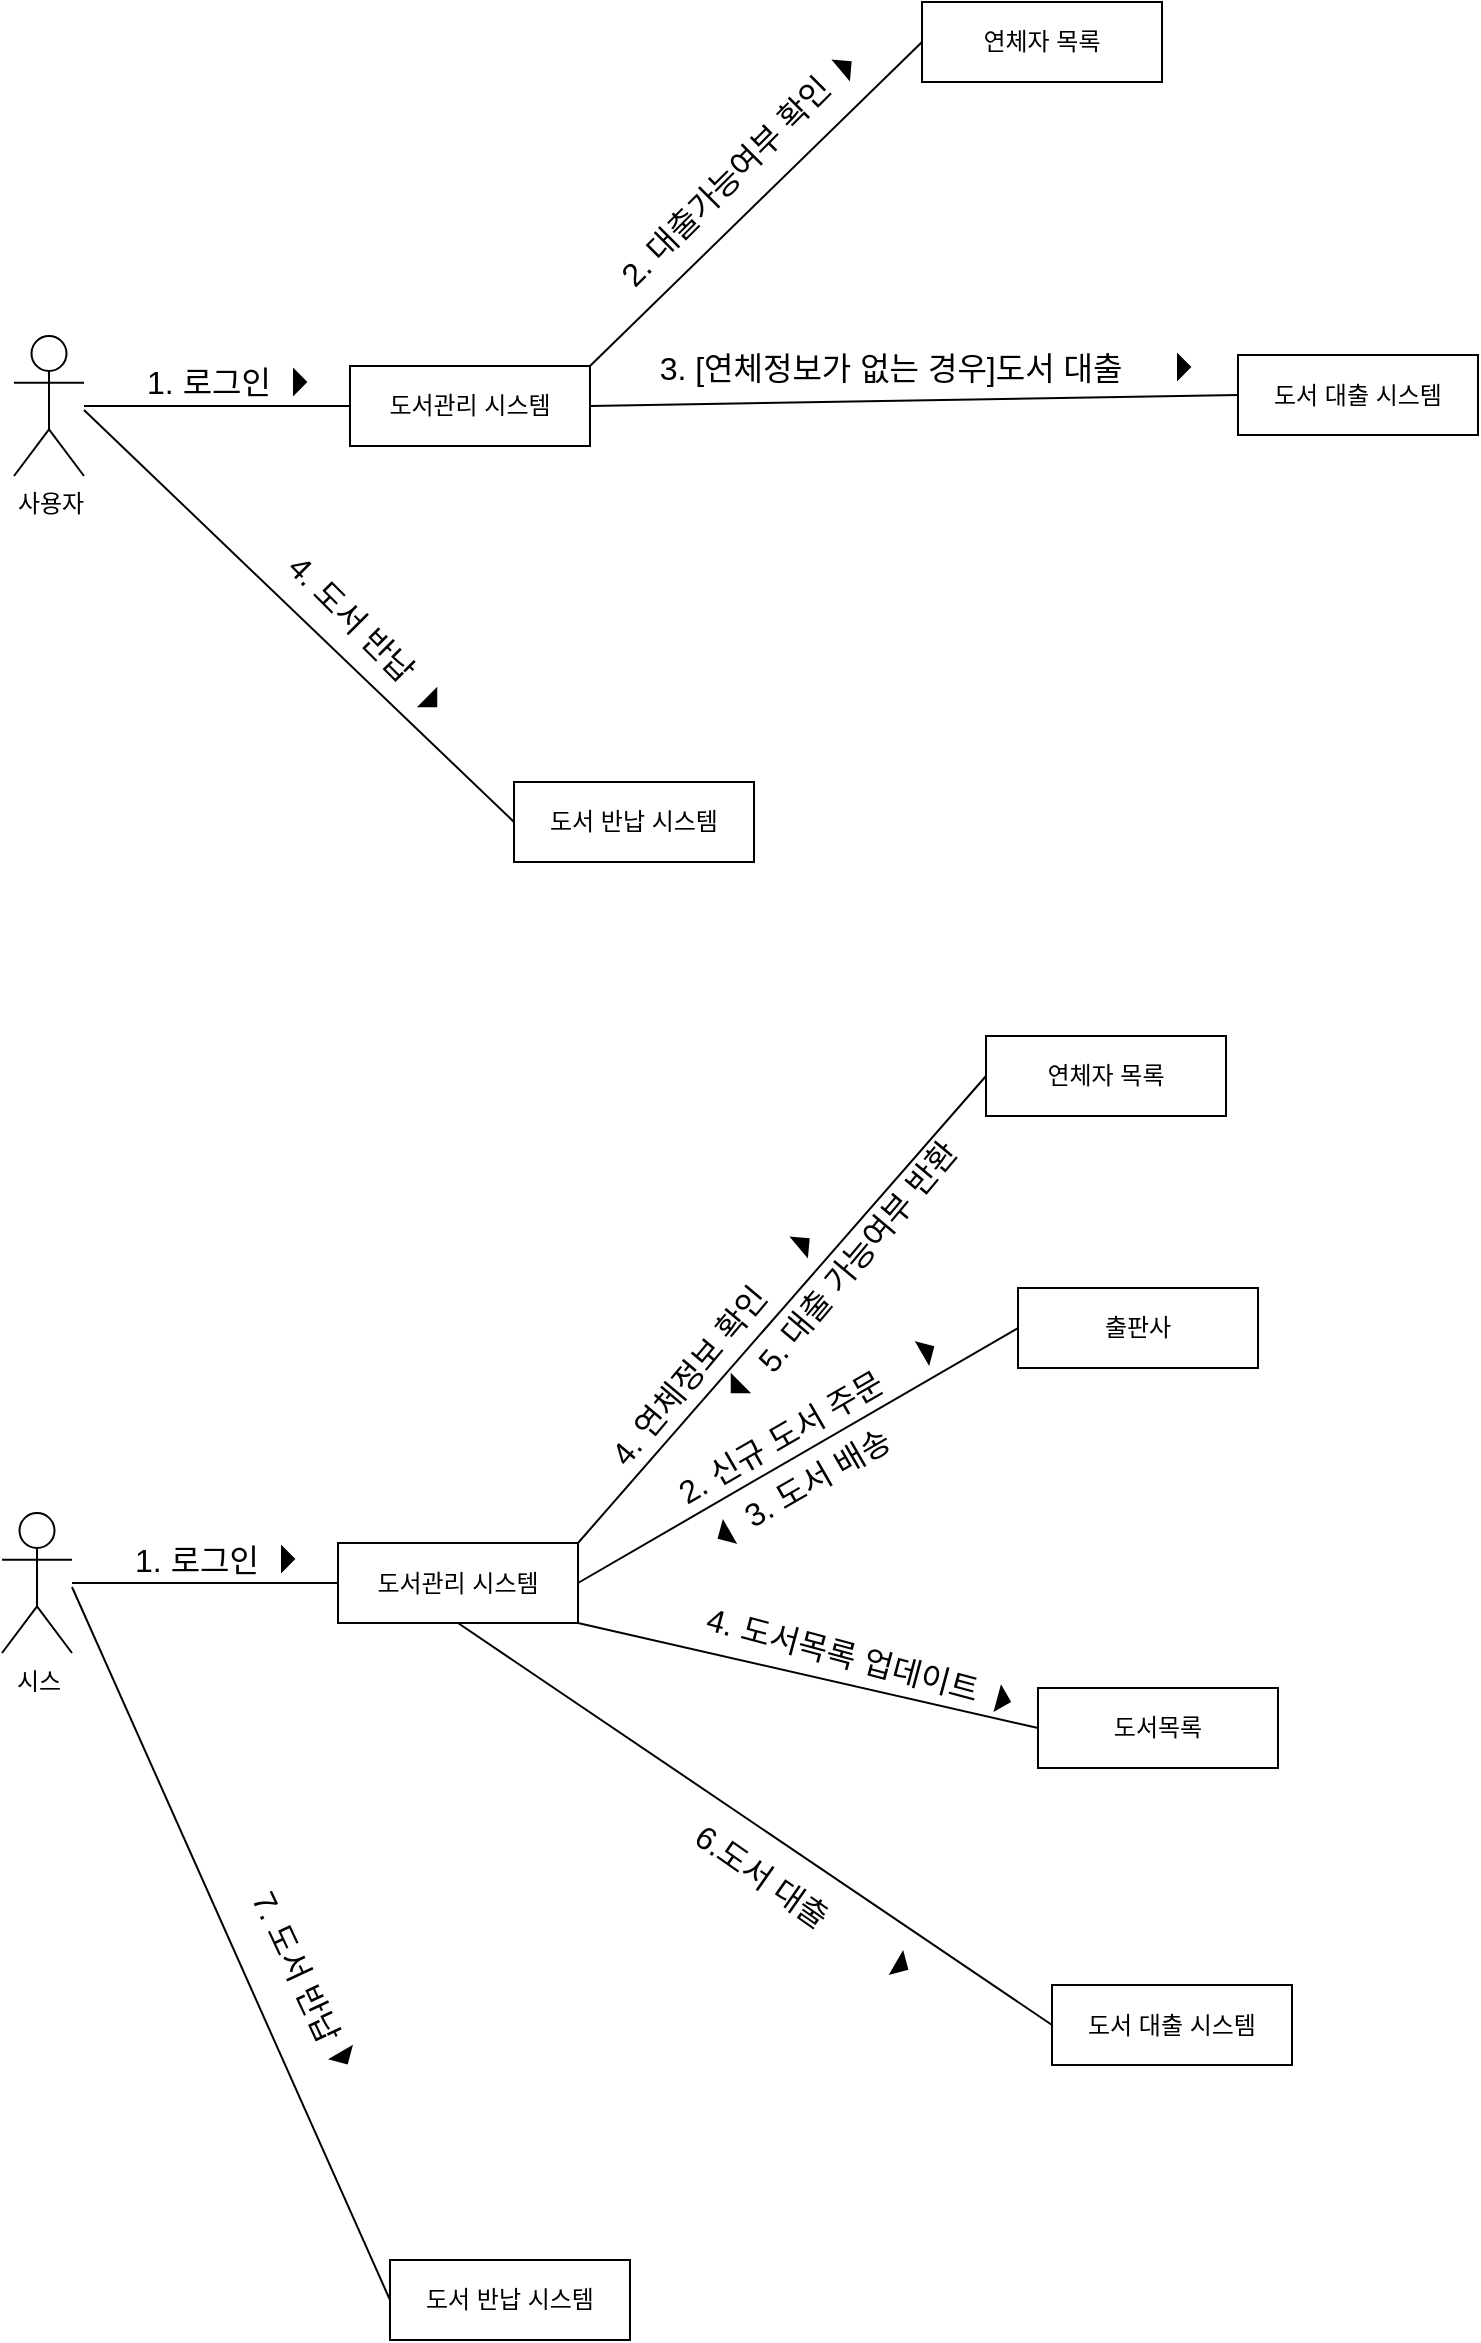 <mxfile version="24.4.8" type="github">
  <diagram name="페이지-1" id="SCZd--IrIVVPd145KPRW">
    <mxGraphModel dx="1424" dy="1974" grid="0" gridSize="10" guides="1" tooltips="1" connect="1" arrows="1" fold="1" page="0" pageScale="1" pageWidth="827" pageHeight="1169" math="0" shadow="0">
      <root>
        <mxCell id="0" />
        <mxCell id="1" parent="0" />
        <mxCell id="UKU5RorOPV4T0jWpBKqR-1" value="사용자" style="shape=umlActor;verticalLabelPosition=bottom;verticalAlign=top;html=1;" vertex="1" parent="1">
          <mxGeometry x="37" y="49" width="35" height="70" as="geometry" />
        </mxCell>
        <mxCell id="UKU5RorOPV4T0jWpBKqR-4" value="도서관리 시스템" style="fontStyle=0;html=1;whiteSpace=wrap;" vertex="1" parent="1">
          <mxGeometry x="205" y="64" width="120" height="40" as="geometry" />
        </mxCell>
        <mxCell id="UKU5RorOPV4T0jWpBKqR-9" value="" style="triangle;aspect=fixed;fillColor=strokeColor;" vertex="1" parent="1">
          <mxGeometry x="177" y="66" width="6" height="12" as="geometry" />
        </mxCell>
        <mxCell id="UKU5RorOPV4T0jWpBKqR-10" value="" style="endArrow=none;html=1;rounded=0;align=center;verticalAlign=bottom;labelBackgroundColor=none;fontSize=12;startSize=8;endSize=8;curved=1;entryX=0;entryY=0.5;entryDx=0;entryDy=0;" edge="1" parent="1" source="UKU5RorOPV4T0jWpBKqR-1" target="UKU5RorOPV4T0jWpBKqR-4">
          <mxGeometry relative="1" as="geometry">
            <mxPoint x="101" y="176" as="sourcePoint" />
            <mxPoint x="241" y="176" as="targetPoint" />
          </mxGeometry>
        </mxCell>
        <mxCell id="UKU5RorOPV4T0jWpBKqR-12" value="1. 로그인" style="text;html=1;align=center;verticalAlign=middle;resizable=0;points=[];autosize=1;strokeColor=none;fillColor=none;fontSize=16;" vertex="1" parent="1">
          <mxGeometry x="92" y="56.5" width="84" height="31" as="geometry" />
        </mxCell>
        <mxCell id="UKU5RorOPV4T0jWpBKqR-14" value="연체자 목록" style="fontStyle=0;html=1;whiteSpace=wrap;" vertex="1" parent="1">
          <mxGeometry x="491" y="-118" width="120" height="40" as="geometry" />
        </mxCell>
        <mxCell id="UKU5RorOPV4T0jWpBKqR-15" value="" style="triangle;aspect=fixed;fillColor=strokeColor;rotation=-40;" vertex="1" parent="1">
          <mxGeometry x="450" y="-92" width="6" height="12" as="geometry" />
        </mxCell>
        <mxCell id="UKU5RorOPV4T0jWpBKqR-16" value="" style="endArrow=none;html=1;rounded=0;align=center;verticalAlign=bottom;labelBackgroundColor=none;fontSize=12;startSize=8;endSize=8;curved=1;entryX=0;entryY=0.5;entryDx=0;entryDy=0;exitX=1;exitY=0;exitDx=0;exitDy=0;" edge="1" parent="1" target="UKU5RorOPV4T0jWpBKqR-14" source="UKU5RorOPV4T0jWpBKqR-4">
          <mxGeometry relative="1" as="geometry">
            <mxPoint x="308" y="-16" as="sourcePoint" />
            <mxPoint x="505" y="7.5" as="targetPoint" />
          </mxGeometry>
        </mxCell>
        <mxCell id="UKU5RorOPV4T0jWpBKqR-17" value="2. 대출가능여부 확인" style="text;html=1;align=center;verticalAlign=middle;resizable=0;points=[];autosize=1;strokeColor=none;fillColor=none;fontSize=16;rotation=-45;" vertex="1" parent="1">
          <mxGeometry x="308" y="-44" width="168" height="31" as="geometry" />
        </mxCell>
        <mxCell id="UKU5RorOPV4T0jWpBKqR-19" value="도서 반납 시스템" style="fontStyle=0;html=1;whiteSpace=wrap;" vertex="1" parent="1">
          <mxGeometry x="287" y="272" width="120" height="40" as="geometry" />
        </mxCell>
        <mxCell id="UKU5RorOPV4T0jWpBKqR-20" value="" style="triangle;aspect=fixed;fillColor=strokeColor;rotation=45;" vertex="1" parent="1">
          <mxGeometry x="243" y="226" width="6" height="12" as="geometry" />
        </mxCell>
        <mxCell id="UKU5RorOPV4T0jWpBKqR-21" value="" style="endArrow=none;html=1;rounded=0;align=center;verticalAlign=bottom;labelBackgroundColor=none;fontSize=12;startSize=8;endSize=8;curved=1;entryX=0;entryY=0.5;entryDx=0;entryDy=0;" edge="1" parent="1" target="UKU5RorOPV4T0jWpBKqR-19">
          <mxGeometry relative="1" as="geometry">
            <mxPoint x="72" y="86" as="sourcePoint" />
            <mxPoint x="529" y="185" as="targetPoint" />
          </mxGeometry>
        </mxCell>
        <mxCell id="UKU5RorOPV4T0jWpBKqR-22" value="4. 도서 반납" style="text;html=1;align=center;verticalAlign=middle;resizable=0;points=[];autosize=1;strokeColor=none;fillColor=none;fontSize=16;rotation=45;" vertex="1" parent="1">
          <mxGeometry x="154" y="174" width="104" height="31" as="geometry" />
        </mxCell>
        <mxCell id="UKU5RorOPV4T0jWpBKqR-23" value="도서 대출 시스템" style="fontStyle=0;html=1;whiteSpace=wrap;" vertex="1" parent="1">
          <mxGeometry x="649" y="58.5" width="120" height="40" as="geometry" />
        </mxCell>
        <mxCell id="UKU5RorOPV4T0jWpBKqR-24" value="" style="triangle;aspect=fixed;fillColor=strokeColor;rotation=0;" vertex="1" parent="1">
          <mxGeometry x="619" y="58.5" width="6" height="12" as="geometry" />
        </mxCell>
        <mxCell id="UKU5RorOPV4T0jWpBKqR-25" value="" style="endArrow=none;html=1;rounded=0;align=center;verticalAlign=bottom;labelBackgroundColor=none;fontSize=12;startSize=8;endSize=8;curved=1;entryX=0;entryY=0.5;entryDx=0;entryDy=0;exitX=1;exitY=0.5;exitDx=0;exitDy=0;" edge="1" parent="1" target="UKU5RorOPV4T0jWpBKqR-23" source="UKU5RorOPV4T0jWpBKqR-4">
          <mxGeometry relative="1" as="geometry">
            <mxPoint x="611" y="-98" as="sourcePoint" />
            <mxPoint x="815" y="3" as="targetPoint" />
          </mxGeometry>
        </mxCell>
        <mxCell id="UKU5RorOPV4T0jWpBKqR-26" value="3. [연체정보가 없는 경우]도서 대출" style="text;html=1;align=center;verticalAlign=middle;resizable=0;points=[];autosize=1;strokeColor=none;fillColor=none;fontSize=16;rotation=0;" vertex="1" parent="1">
          <mxGeometry x="342" y="49" width="266" height="31" as="geometry" />
        </mxCell>
        <mxCell id="UKU5RorOPV4T0jWpBKqR-34" value="시스" style="shape=umlActor;verticalLabelPosition=bottom;verticalAlign=top;html=1;" vertex="1" parent="1">
          <mxGeometry x="31" y="637.5" width="35" height="70" as="geometry" />
        </mxCell>
        <mxCell id="UKU5RorOPV4T0jWpBKqR-35" value="도서관리 시스템" style="fontStyle=0;html=1;whiteSpace=wrap;" vertex="1" parent="1">
          <mxGeometry x="199" y="652.5" width="120" height="40" as="geometry" />
        </mxCell>
        <mxCell id="UKU5RorOPV4T0jWpBKqR-36" value="" style="triangle;aspect=fixed;fillColor=strokeColor;" vertex="1" parent="1">
          <mxGeometry x="171" y="654.5" width="6" height="12" as="geometry" />
        </mxCell>
        <mxCell id="UKU5RorOPV4T0jWpBKqR-37" value="" style="endArrow=none;html=1;rounded=0;align=center;verticalAlign=bottom;labelBackgroundColor=none;fontSize=12;startSize=8;endSize=8;curved=1;entryX=0;entryY=0.5;entryDx=0;entryDy=0;" edge="1" parent="1" source="UKU5RorOPV4T0jWpBKqR-34" target="UKU5RorOPV4T0jWpBKqR-35">
          <mxGeometry relative="1" as="geometry">
            <mxPoint x="95" y="764.5" as="sourcePoint" />
            <mxPoint x="235" y="764.5" as="targetPoint" />
          </mxGeometry>
        </mxCell>
        <mxCell id="UKU5RorOPV4T0jWpBKqR-38" value="1. 로그인" style="text;html=1;align=center;verticalAlign=middle;resizable=0;points=[];autosize=1;strokeColor=none;fillColor=none;fontSize=16;" vertex="1" parent="1">
          <mxGeometry x="86" y="645" width="84" height="31" as="geometry" />
        </mxCell>
        <mxCell id="UKU5RorOPV4T0jWpBKqR-39" value="연체자 목록" style="fontStyle=0;html=1;whiteSpace=wrap;" vertex="1" parent="1">
          <mxGeometry x="523" y="399" width="120" height="40" as="geometry" />
        </mxCell>
        <mxCell id="UKU5RorOPV4T0jWpBKqR-40" value="" style="triangle;aspect=fixed;fillColor=strokeColor;rotation=-40;" vertex="1" parent="1">
          <mxGeometry x="429" y="496.5" width="6" height="12" as="geometry" />
        </mxCell>
        <mxCell id="UKU5RorOPV4T0jWpBKqR-41" value="" style="endArrow=none;html=1;rounded=0;align=center;verticalAlign=bottom;labelBackgroundColor=none;fontSize=12;startSize=8;endSize=8;curved=1;entryX=0;entryY=0.5;entryDx=0;entryDy=0;exitX=1;exitY=0;exitDx=0;exitDy=0;" edge="1" parent="1" source="UKU5RorOPV4T0jWpBKqR-35" target="UKU5RorOPV4T0jWpBKqR-39">
          <mxGeometry relative="1" as="geometry">
            <mxPoint x="302" y="572.5" as="sourcePoint" />
            <mxPoint x="499" y="596" as="targetPoint" />
          </mxGeometry>
        </mxCell>
        <mxCell id="UKU5RorOPV4T0jWpBKqR-42" value="4. 연체정보 확인" style="text;html=1;align=center;verticalAlign=middle;resizable=0;points=[];autosize=1;strokeColor=none;fillColor=none;fontSize=16;rotation=-50;" vertex="1" parent="1">
          <mxGeometry x="306" y="553.5" width="136" height="31" as="geometry" />
        </mxCell>
        <mxCell id="UKU5RorOPV4T0jWpBKqR-43" value="도서 반납 시스템" style="fontStyle=0;html=1;whiteSpace=wrap;" vertex="1" parent="1">
          <mxGeometry x="225" y="1011" width="120" height="40" as="geometry" />
        </mxCell>
        <mxCell id="UKU5RorOPV4T0jWpBKqR-44" value="" style="triangle;aspect=fixed;fillColor=strokeColor;rotation=60;" vertex="1" parent="1">
          <mxGeometry x="199" y="904" width="6" height="12" as="geometry" />
        </mxCell>
        <mxCell id="UKU5RorOPV4T0jWpBKqR-45" value="" style="endArrow=none;html=1;rounded=0;align=center;verticalAlign=bottom;labelBackgroundColor=none;fontSize=12;startSize=8;endSize=8;curved=1;entryX=0;entryY=0.5;entryDx=0;entryDy=0;" edge="1" parent="1" target="UKU5RorOPV4T0jWpBKqR-43">
          <mxGeometry relative="1" as="geometry">
            <mxPoint x="66" y="674.5" as="sourcePoint" />
            <mxPoint x="523" y="773.5" as="targetPoint" />
          </mxGeometry>
        </mxCell>
        <mxCell id="UKU5RorOPV4T0jWpBKqR-46" value="7. 도서 반납" style="text;html=1;align=center;verticalAlign=middle;resizable=0;points=[];autosize=1;strokeColor=none;fillColor=none;fontSize=16;rotation=65;" vertex="1" parent="1">
          <mxGeometry x="126" y="848.5" width="104" height="31" as="geometry" />
        </mxCell>
        <mxCell id="UKU5RorOPV4T0jWpBKqR-47" value="도서 대출 시스템" style="fontStyle=0;html=1;whiteSpace=wrap;" vertex="1" parent="1">
          <mxGeometry x="556" y="873.5" width="120" height="40" as="geometry" />
        </mxCell>
        <mxCell id="UKU5RorOPV4T0jWpBKqR-48" value="" style="triangle;aspect=fixed;fillColor=strokeColor;rotation=30;" vertex="1" parent="1">
          <mxGeometry x="478" y="858" width="6" height="12" as="geometry" />
        </mxCell>
        <mxCell id="UKU5RorOPV4T0jWpBKqR-49" value="" style="endArrow=none;html=1;rounded=0;align=center;verticalAlign=bottom;labelBackgroundColor=none;fontSize=12;startSize=8;endSize=8;curved=1;entryX=0;entryY=0.5;entryDx=0;entryDy=0;exitX=0.5;exitY=1;exitDx=0;exitDy=0;" edge="1" parent="1" target="UKU5RorOPV4T0jWpBKqR-47" source="UKU5RorOPV4T0jWpBKqR-35">
          <mxGeometry relative="1" as="geometry">
            <mxPoint x="605" y="490.5" as="sourcePoint" />
            <mxPoint x="809" y="591.5" as="targetPoint" />
          </mxGeometry>
        </mxCell>
        <mxCell id="UKU5RorOPV4T0jWpBKqR-50" value="6.도서 대출" style="text;html=1;align=center;verticalAlign=middle;resizable=0;points=[];autosize=1;strokeColor=none;fillColor=none;fontSize=16;rotation=35;" vertex="1" parent="1">
          <mxGeometry x="361" y="803" width="100" height="31" as="geometry" />
        </mxCell>
        <mxCell id="UKU5RorOPV4T0jWpBKqR-53" value="출판사" style="fontStyle=0;html=1;whiteSpace=wrap;" vertex="1" parent="1">
          <mxGeometry x="539" y="525" width="120" height="40" as="geometry" />
        </mxCell>
        <mxCell id="UKU5RorOPV4T0jWpBKqR-54" value="" style="triangle;aspect=fixed;fillColor=strokeColor;rotation=-30;" vertex="1" parent="1">
          <mxGeometry x="491" y="550" width="6" height="12" as="geometry" />
        </mxCell>
        <mxCell id="UKU5RorOPV4T0jWpBKqR-55" value="" style="endArrow=none;html=1;rounded=0;align=center;verticalAlign=bottom;labelBackgroundColor=none;fontSize=12;startSize=8;endSize=8;curved=1;exitX=1;exitY=0.5;exitDx=0;exitDy=0;entryX=0;entryY=0.5;entryDx=0;entryDy=0;" edge="1" parent="1" source="UKU5RorOPV4T0jWpBKqR-35" target="UKU5RorOPV4T0jWpBKqR-53">
          <mxGeometry relative="1" as="geometry">
            <mxPoint x="388" y="697" as="sourcePoint" />
            <mxPoint x="534" y="669" as="targetPoint" />
          </mxGeometry>
        </mxCell>
        <mxCell id="UKU5RorOPV4T0jWpBKqR-56" value="2. 신규 도서 주문" style="text;html=1;align=center;verticalAlign=middle;resizable=0;points=[];autosize=1;strokeColor=none;fillColor=none;fontSize=16;rotation=-30;" vertex="1" parent="1">
          <mxGeometry x="349" y="584.5" width="141" height="31" as="geometry" />
        </mxCell>
        <mxCell id="UKU5RorOPV4T0jWpBKqR-59" value="도서목록" style="fontStyle=0;html=1;whiteSpace=wrap;" vertex="1" parent="1">
          <mxGeometry x="549" y="725" width="120" height="40" as="geometry" />
        </mxCell>
        <mxCell id="UKU5RorOPV4T0jWpBKqR-60" value="" style="triangle;aspect=fixed;fillColor=strokeColor;rotation=15;" vertex="1" parent="1">
          <mxGeometry x="529" y="725" width="6" height="12" as="geometry" />
        </mxCell>
        <mxCell id="UKU5RorOPV4T0jWpBKqR-61" value="" style="endArrow=none;html=1;rounded=0;align=center;verticalAlign=bottom;labelBackgroundColor=none;fontSize=12;startSize=8;endSize=8;curved=1;entryX=0;entryY=0.5;entryDx=0;entryDy=0;exitX=1;exitY=1;exitDx=0;exitDy=0;" edge="1" parent="1" source="UKU5RorOPV4T0jWpBKqR-35" target="UKU5RorOPV4T0jWpBKqR-59">
          <mxGeometry relative="1" as="geometry">
            <mxPoint x="320" y="687" as="sourcePoint" />
            <mxPoint x="531" y="890.25" as="targetPoint" />
          </mxGeometry>
        </mxCell>
        <mxCell id="UKU5RorOPV4T0jWpBKqR-62" value="4. 도서목록 업데이트" style="text;html=1;align=center;verticalAlign=middle;resizable=0;points=[];autosize=1;strokeColor=none;fillColor=none;fontSize=16;rotation=15;" vertex="1" parent="1">
          <mxGeometry x="367" y="692.5" width="168" height="31" as="geometry" />
        </mxCell>
        <mxCell id="UKU5RorOPV4T0jWpBKqR-67" value="3. 도서 배송" style="text;html=1;align=center;verticalAlign=middle;resizable=0;points=[];autosize=1;strokeColor=none;fillColor=none;fontSize=16;rotation=-30;" vertex="1" parent="1">
          <mxGeometry x="386" y="604" width="104" height="31" as="geometry" />
        </mxCell>
        <mxCell id="UKU5RorOPV4T0jWpBKqR-69" value="" style="triangle;aspect=fixed;fillColor=strokeColor;rotation=150;" vertex="1" parent="1">
          <mxGeometry x="389" y="642.5" width="6" height="12" as="geometry" />
        </mxCell>
        <mxCell id="UKU5RorOPV4T0jWpBKqR-72" value="5. 대출 가능여부 반환" style="text;html=1;align=center;verticalAlign=middle;resizable=0;points=[];autosize=1;strokeColor=none;fillColor=none;fontSize=16;rotation=-50;" vertex="1" parent="1">
          <mxGeometry x="371" y="494" width="173" height="31" as="geometry" />
        </mxCell>
        <mxCell id="UKU5RorOPV4T0jWpBKqR-73" value="" style="triangle;aspect=fixed;fillColor=strokeColor;rotation=135;" vertex="1" parent="1">
          <mxGeometry x="395" y="569" width="6" height="12" as="geometry" />
        </mxCell>
      </root>
    </mxGraphModel>
  </diagram>
</mxfile>
